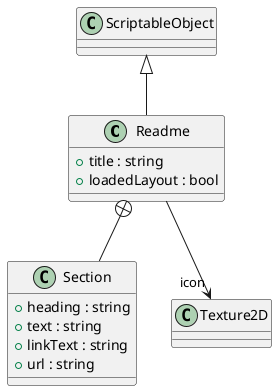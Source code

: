 @startuml
class Readme {
    + title : string
    + loadedLayout : bool
}
class Section {
    + heading : string
    + text : string
    + linkText : string
    + url : string
}
ScriptableObject <|-- Readme
Readme --> "icon" Texture2D
Readme +-- Section
@enduml
